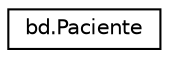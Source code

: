 digraph "Graphical Class Hierarchy"
{
  edge [fontname="Helvetica",fontsize="10",labelfontname="Helvetica",labelfontsize="10"];
  node [fontname="Helvetica",fontsize="10",shape=record];
  rankdir="LR";
  Node0 [label="bd.Paciente",height=0.2,width=0.4,color="black", fillcolor="white", style="filled",URL="$classbd_1_1_paciente.html"];
}
